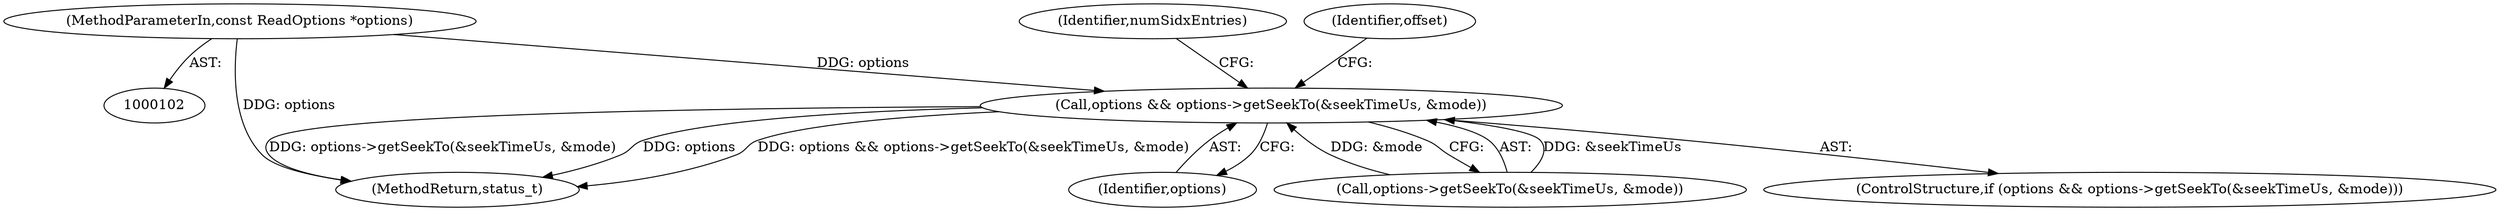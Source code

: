 digraph "0_Android_d48f0f145f8f0f4472bc0af668ac9a8bce44ba9b@pointer" {
"1000104" [label="(MethodParameterIn,const ReadOptions *options)"];
"1000122" [label="(Call,options && options->getSeekTo(&seekTimeUs, &mode))"];
"1000121" [label="(ControlStructure,if (options && options->getSeekTo(&seekTimeUs, &mode)))"];
"1000122" [label="(Call,options && options->getSeekTo(&seekTimeUs, &mode))"];
"1000104" [label="(MethodParameterIn,const ReadOptions *options)"];
"1000123" [label="(Identifier,options)"];
"1000830" [label="(MethodReturn,status_t)"];
"1000124" [label="(Call,options->getSeekTo(&seekTimeUs, &mode))"];
"1000261" [label="(Identifier,offset)"];
"1000132" [label="(Identifier,numSidxEntries)"];
"1000104" -> "1000102"  [label="AST: "];
"1000104" -> "1000830"  [label="DDG: options"];
"1000104" -> "1000122"  [label="DDG: options"];
"1000122" -> "1000121"  [label="AST: "];
"1000122" -> "1000123"  [label="CFG: "];
"1000122" -> "1000124"  [label="CFG: "];
"1000123" -> "1000122"  [label="AST: "];
"1000124" -> "1000122"  [label="AST: "];
"1000132" -> "1000122"  [label="CFG: "];
"1000261" -> "1000122"  [label="CFG: "];
"1000122" -> "1000830"  [label="DDG: options"];
"1000122" -> "1000830"  [label="DDG: options && options->getSeekTo(&seekTimeUs, &mode)"];
"1000122" -> "1000830"  [label="DDG: options->getSeekTo(&seekTimeUs, &mode)"];
"1000124" -> "1000122"  [label="DDG: &seekTimeUs"];
"1000124" -> "1000122"  [label="DDG: &mode"];
}
